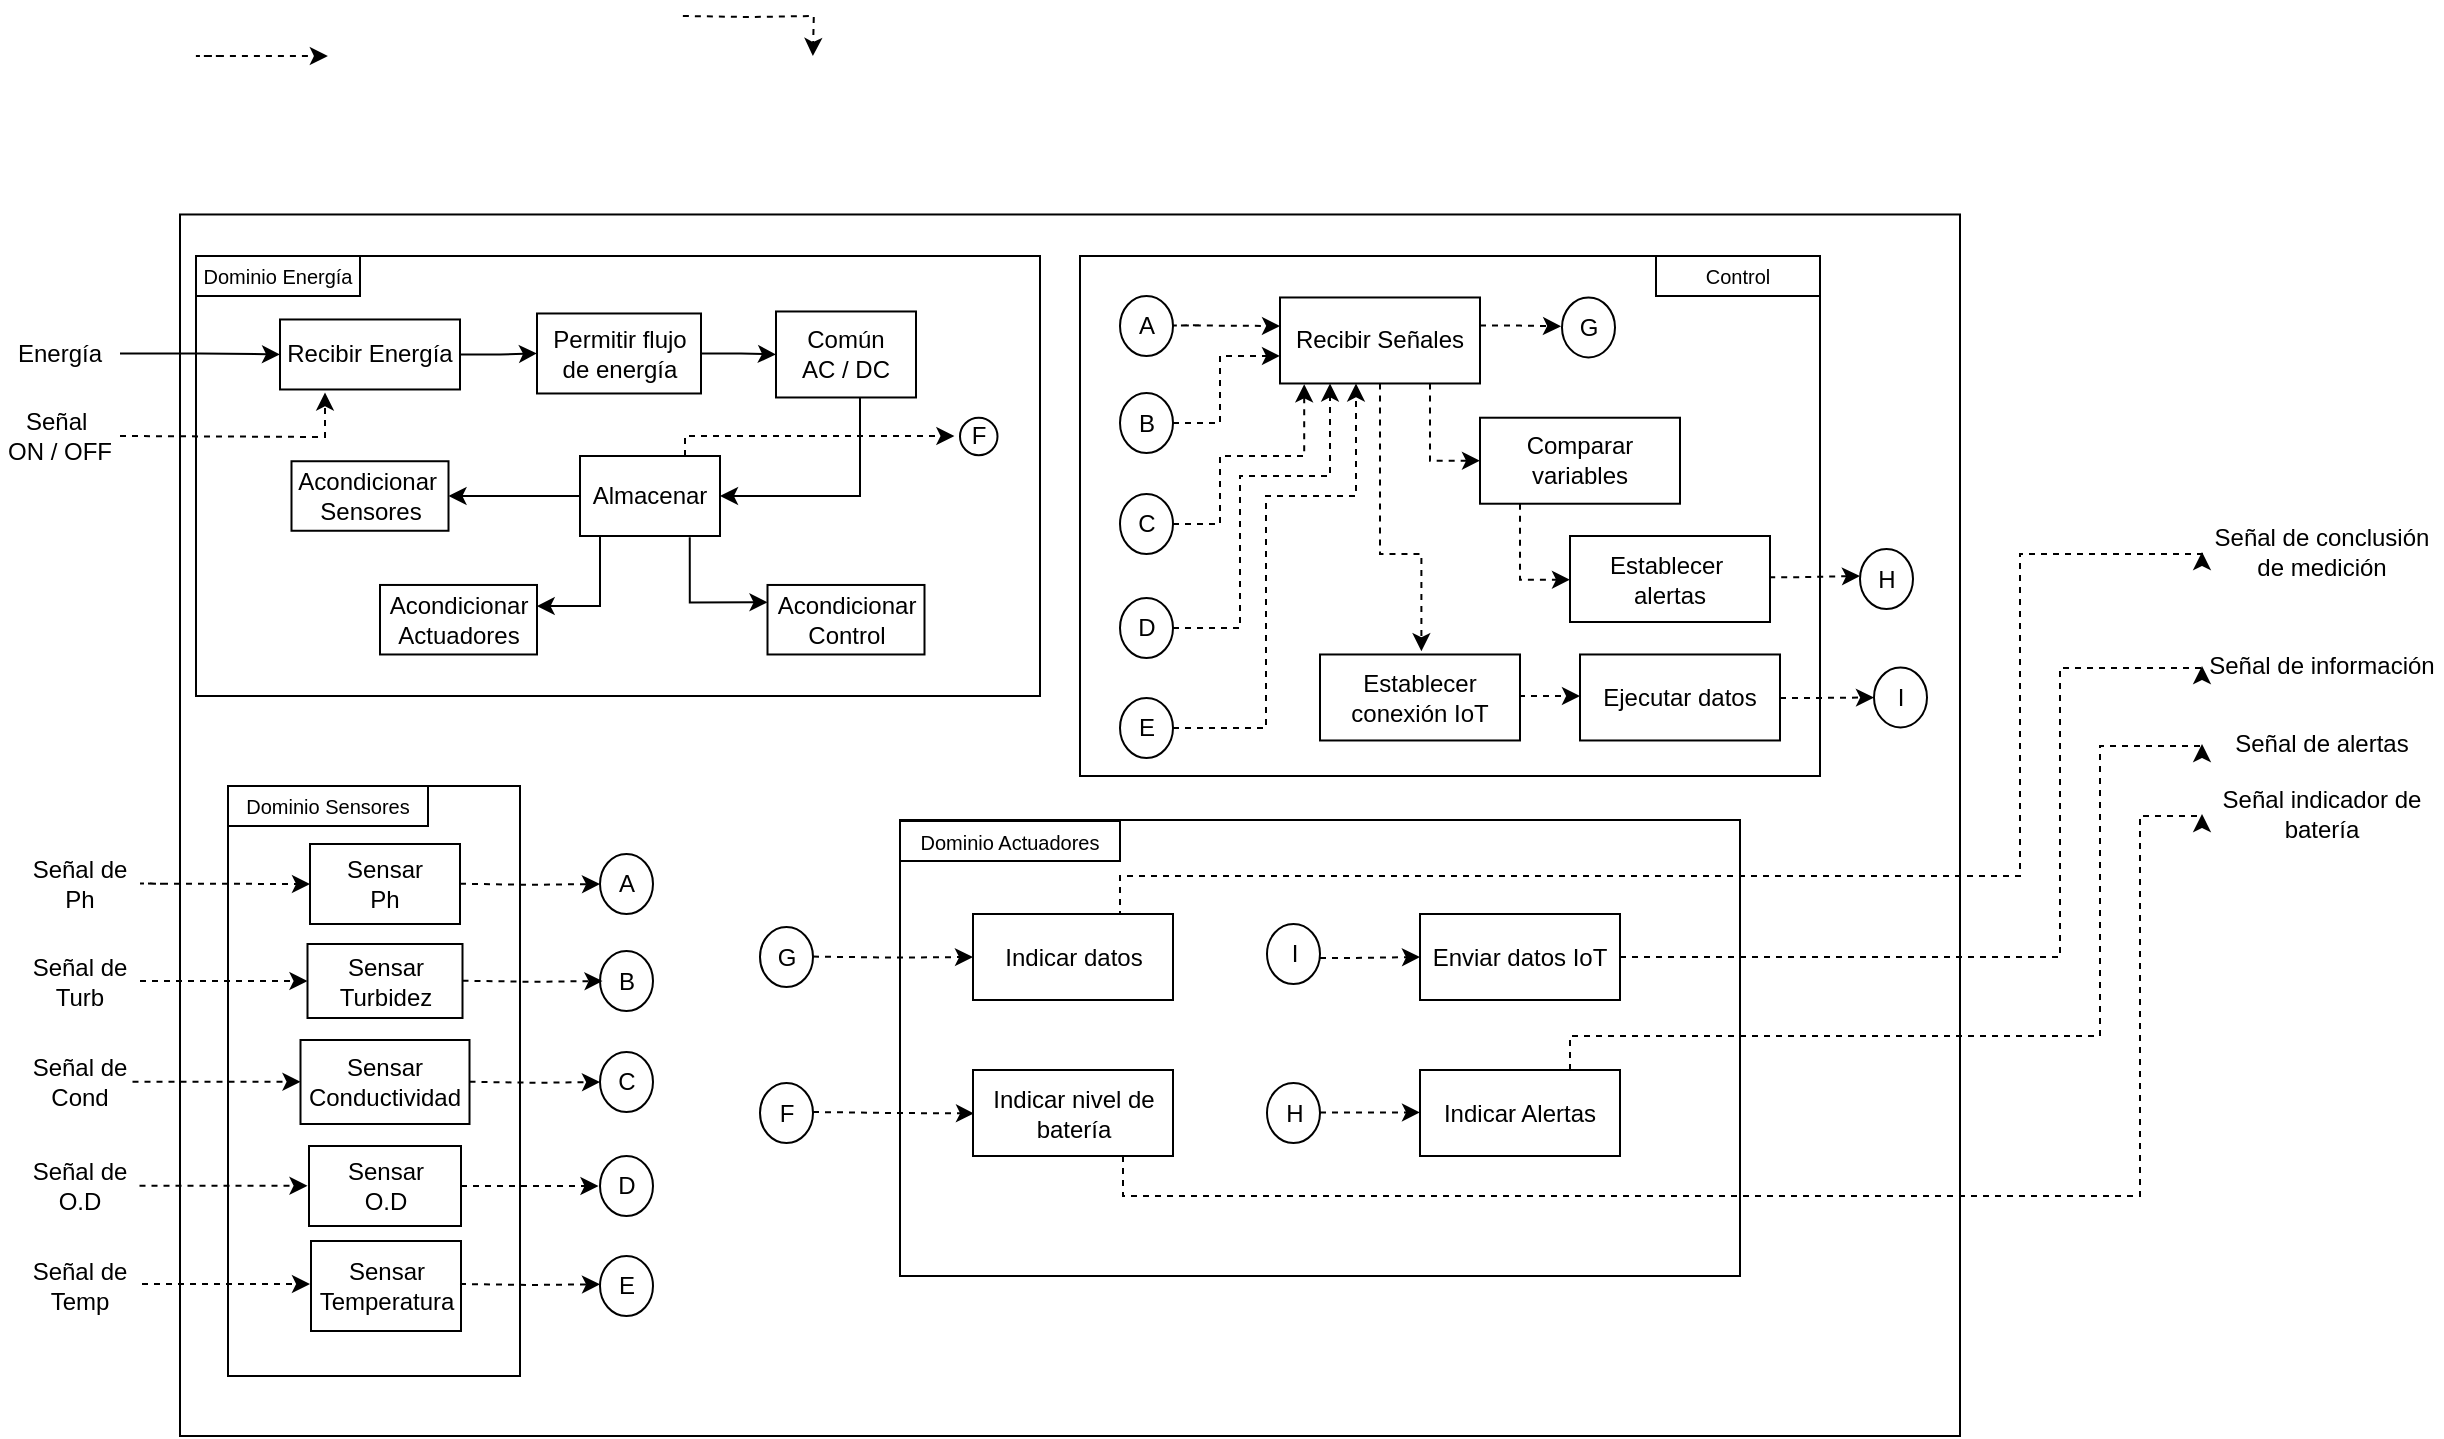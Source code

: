 <mxfile version="28.2.7">
  <diagram name="Página-1" id="RQt8iuJqbT9cStQgdcwt">
    <mxGraphModel grid="1" page="1" gridSize="10" guides="1" tooltips="1" connect="1" arrows="1" fold="1" pageScale="1" pageWidth="827" pageHeight="1169" math="0" shadow="0">
      <root>
        <mxCell id="0" />
        <mxCell id="1" parent="0" />
        <mxCell id="kG0N8SlaPU2TVyJFACg0-3" value="" style="rounded=0;whiteSpace=wrap;html=1;fillColor=none;" vertex="1" parent="1">
          <mxGeometry x="118" y="70" width="422" height="220" as="geometry" />
        </mxCell>
        <mxCell id="kG0N8SlaPU2TVyJFACg0-4" value="" style="edgeStyle=orthogonalEdgeStyle;rounded=0;orthogonalLoop=1;jettySize=auto;html=1;dashed=1;" edge="1" parent="1">
          <mxGeometry relative="1" as="geometry">
            <mxPoint x="361.44" y="-50" as="sourcePoint" />
            <mxPoint x="426.44" y="-30" as="targetPoint" />
          </mxGeometry>
        </mxCell>
        <mxCell id="kG0N8SlaPU2TVyJFACg0-5" value="" style="edgeStyle=orthogonalEdgeStyle;rounded=0;orthogonalLoop=1;jettySize=auto;html=1;" edge="1" parent="1" source="kG0N8SlaPU2TVyJFACg0-6" target="kG0N8SlaPU2TVyJFACg0-10">
          <mxGeometry relative="1" as="geometry" />
        </mxCell>
        <mxCell id="kG0N8SlaPU2TVyJFACg0-6" value="Energía" style="text;html=1;whiteSpace=wrap;strokeColor=none;fillColor=none;align=center;verticalAlign=middle;rounded=0;" vertex="1" parent="1">
          <mxGeometry x="20" y="103.74" width="60" height="30" as="geometry" />
        </mxCell>
        <mxCell id="kG0N8SlaPU2TVyJFACg0-7" value="&lt;span style=&quot;&quot;&gt;Acondicionar&amp;nbsp;&lt;/span&gt;&lt;div style=&quot;&quot;&gt;Sensores&lt;/div&gt;" style="whiteSpace=wrap;html=1;align=center;" vertex="1" parent="1">
          <mxGeometry x="165.75" y="172.62" width="78.5" height="34.76" as="geometry" />
        </mxCell>
        <mxCell id="kG0N8SlaPU2TVyJFACg0-8" value="Señal&amp;nbsp;&lt;div&gt;ON / OFF&lt;/div&gt;" style="text;html=1;whiteSpace=wrap;strokeColor=none;fillColor=none;align=center;verticalAlign=middle;rounded=0;" vertex="1" parent="1">
          <mxGeometry x="20" y="145.24" width="60" height="30" as="geometry" />
        </mxCell>
        <mxCell id="kG0N8SlaPU2TVyJFACg0-9" value="" style="edgeStyle=orthogonalEdgeStyle;rounded=0;orthogonalLoop=1;jettySize=auto;html=1;" edge="1" parent="1" source="kG0N8SlaPU2TVyJFACg0-10" target="kG0N8SlaPU2TVyJFACg0-15">
          <mxGeometry relative="1" as="geometry" />
        </mxCell>
        <mxCell id="kG0N8SlaPU2TVyJFACg0-10" value="Recibir Energía" style="whiteSpace=wrap;html=1;" vertex="1" parent="1">
          <mxGeometry x="160" y="101.74" width="90" height="35" as="geometry" />
        </mxCell>
        <mxCell id="kG0N8SlaPU2TVyJFACg0-14" value="" style="edgeStyle=orthogonalEdgeStyle;rounded=0;orthogonalLoop=1;jettySize=auto;html=1;" edge="1" parent="1" source="kG0N8SlaPU2TVyJFACg0-15" target="kG0N8SlaPU2TVyJFACg0-17">
          <mxGeometry relative="1" as="geometry" />
        </mxCell>
        <mxCell id="kG0N8SlaPU2TVyJFACg0-15" value="&lt;span style=&quot;text-align: left;&quot;&gt;Permitir flujo de energía&lt;/span&gt;" style="whiteSpace=wrap;html=1;" vertex="1" parent="1">
          <mxGeometry x="288.5" y="98.74" width="82" height="40" as="geometry" />
        </mxCell>
        <mxCell id="kG0N8SlaPU2TVyJFACg0-43" style="edgeStyle=orthogonalEdgeStyle;rounded=0;orthogonalLoop=1;jettySize=auto;html=1;entryX=1;entryY=0.5;entryDx=0;entryDy=0;" edge="1" parent="1" source="kG0N8SlaPU2TVyJFACg0-17" target="kG0N8SlaPU2TVyJFACg0-23">
          <mxGeometry relative="1" as="geometry">
            <Array as="points">
              <mxPoint x="450" y="190" />
            </Array>
          </mxGeometry>
        </mxCell>
        <mxCell id="kG0N8SlaPU2TVyJFACg0-17" value="Común&lt;div&gt;AC / DC&lt;/div&gt;" style="whiteSpace=wrap;html=1;" vertex="1" parent="1">
          <mxGeometry x="408" y="97.74" width="70" height="43" as="geometry" />
        </mxCell>
        <mxCell id="kG0N8SlaPU2TVyJFACg0-44" style="edgeStyle=orthogonalEdgeStyle;rounded=0;orthogonalLoop=1;jettySize=auto;html=1;entryX=0;entryY=0.25;entryDx=0;entryDy=0;exitX=0.784;exitY=1.016;exitDx=0;exitDy=0;exitPerimeter=0;" edge="1" parent="1" source="kG0N8SlaPU2TVyJFACg0-23" target="kG0N8SlaPU2TVyJFACg0-40">
          <mxGeometry relative="1" as="geometry" />
        </mxCell>
        <mxCell id="kG0N8SlaPU2TVyJFACg0-46" value="" style="edgeStyle=orthogonalEdgeStyle;rounded=0;orthogonalLoop=1;jettySize=auto;html=1;" edge="1" parent="1" source="kG0N8SlaPU2TVyJFACg0-23" target="kG0N8SlaPU2TVyJFACg0-7">
          <mxGeometry relative="1" as="geometry" />
        </mxCell>
        <mxCell id="kG0N8SlaPU2TVyJFACg0-23" value="Almacenar" style="whiteSpace=wrap;html=1;" vertex="1" parent="1">
          <mxGeometry x="310" y="170" width="70" height="40" as="geometry" />
        </mxCell>
        <mxCell id="kG0N8SlaPU2TVyJFACg0-29" value="F" style="ellipse;whiteSpace=wrap;html=1;aspect=fixed;" vertex="1" parent="1">
          <mxGeometry x="500" y="150.86" width="18.75" height="18.75" as="geometry" />
        </mxCell>
        <mxCell id="kG0N8SlaPU2TVyJFACg0-34" value="&lt;font style=&quot;font-size: 10px;&quot;&gt;Dominio Energía&lt;/font&gt;" style="rounded=0;whiteSpace=wrap;html=1;" vertex="1" parent="1">
          <mxGeometry x="118" y="70" width="82" height="20" as="geometry" />
        </mxCell>
        <mxCell id="kG0N8SlaPU2TVyJFACg0-40" value="Acondicionar Control" style="whiteSpace=wrap;html=1;align=center;" vertex="1" parent="1">
          <mxGeometry x="403.75" y="234.48" width="78.5" height="34.76" as="geometry" />
        </mxCell>
        <mxCell id="kG0N8SlaPU2TVyJFACg0-45" value="Acondicionar Actuadores" style="whiteSpace=wrap;html=1;align=center;" vertex="1" parent="1">
          <mxGeometry x="210" y="234.48" width="78.5" height="34.76" as="geometry" />
        </mxCell>
        <mxCell id="kG0N8SlaPU2TVyJFACg0-47" style="edgeStyle=orthogonalEdgeStyle;rounded=0;orthogonalLoop=1;jettySize=auto;html=1;entryX=0.998;entryY=0.304;entryDx=0;entryDy=0;entryPerimeter=0;" edge="1" parent="1" source="kG0N8SlaPU2TVyJFACg0-23" target="kG0N8SlaPU2TVyJFACg0-45">
          <mxGeometry relative="1" as="geometry">
            <Array as="points">
              <mxPoint x="320" y="245" />
            </Array>
          </mxGeometry>
        </mxCell>
        <mxCell id="kG0N8SlaPU2TVyJFACg0-48" value="" style="edgeStyle=orthogonalEdgeStyle;rounded=0;orthogonalLoop=1;jettySize=auto;html=1;dashed=1;entryX=-0.149;entryY=0.497;entryDx=0;entryDy=0;entryPerimeter=0;exitX=0.75;exitY=0;exitDx=0;exitDy=0;" edge="1" parent="1" source="kG0N8SlaPU2TVyJFACg0-23" target="kG0N8SlaPU2TVyJFACg0-29">
          <mxGeometry relative="1" as="geometry">
            <mxPoint x="370.5" y="155.86" as="sourcePoint" />
            <mxPoint x="435.5" y="175.86" as="targetPoint" />
            <Array as="points">
              <mxPoint x="363" y="160" />
              <mxPoint x="497" y="160" />
            </Array>
          </mxGeometry>
        </mxCell>
        <mxCell id="kG0N8SlaPU2TVyJFACg0-50" value="" style="edgeStyle=orthogonalEdgeStyle;rounded=0;orthogonalLoop=1;jettySize=auto;html=1;dashed=1;entryX=0.25;entryY=1.043;entryDx=0;entryDy=0;entryPerimeter=0;" edge="1" parent="1" target="kG0N8SlaPU2TVyJFACg0-10">
          <mxGeometry relative="1" as="geometry">
            <mxPoint x="80" y="160" as="sourcePoint" />
            <mxPoint x="145" y="180" as="targetPoint" />
          </mxGeometry>
        </mxCell>
        <mxCell id="kG0N8SlaPU2TVyJFACg0-51" value="" style="rounded=0;whiteSpace=wrap;html=1;fillColor=none;" vertex="1" parent="1">
          <mxGeometry x="134" y="335" width="146" height="295" as="geometry" />
        </mxCell>
        <mxCell id="kG0N8SlaPU2TVyJFACg0-52" value="&lt;font style=&quot;font-size: 10px;&quot;&gt;Dominio Sensores&lt;/font&gt;" style="rounded=0;whiteSpace=wrap;html=1;" vertex="1" parent="1">
          <mxGeometry x="134" y="335" width="100" height="20" as="geometry" />
        </mxCell>
        <mxCell id="kG0N8SlaPU2TVyJFACg0-56" value="Señal de Ph" style="text;html=1;whiteSpace=wrap;strokeColor=none;fillColor=none;align=center;verticalAlign=middle;rounded=0;" vertex="1" parent="1">
          <mxGeometry x="30" y="369" width="60" height="30" as="geometry" />
        </mxCell>
        <mxCell id="kG0N8SlaPU2TVyJFACg0-58" value="Señal de Cond" style="text;html=1;whiteSpace=wrap;strokeColor=none;fillColor=none;align=center;verticalAlign=middle;rounded=0;" vertex="1" parent="1">
          <mxGeometry x="30" y="468" width="60" height="30" as="geometry" />
        </mxCell>
        <mxCell id="kG0N8SlaPU2TVyJFACg0-60" value="Señal de Turb" style="text;html=1;whiteSpace=wrap;strokeColor=none;fillColor=none;align=center;verticalAlign=middle;rounded=0;" vertex="1" parent="1">
          <mxGeometry x="30" y="417.5" width="60" height="30" as="geometry" />
        </mxCell>
        <mxCell id="kG0N8SlaPU2TVyJFACg0-62" value="Señal de O.D" style="text;html=1;whiteSpace=wrap;strokeColor=none;fillColor=none;align=center;verticalAlign=middle;rounded=0;" vertex="1" parent="1">
          <mxGeometry x="30" y="520" width="60" height="30" as="geometry" />
        </mxCell>
        <mxCell id="kG0N8SlaPU2TVyJFACg0-64" value="Señal de Temp" style="text;html=1;whiteSpace=wrap;strokeColor=none;fillColor=none;align=center;verticalAlign=middle;rounded=0;" vertex="1" parent="1">
          <mxGeometry x="30" y="570" width="60" height="30" as="geometry" />
        </mxCell>
        <mxCell id="kG0N8SlaPU2TVyJFACg0-65" value="Sensar&lt;div&gt;Ph&lt;/div&gt;" style="whiteSpace=wrap;html=1;" vertex="1" parent="1">
          <mxGeometry x="175" y="364" width="75" height="40" as="geometry" />
        </mxCell>
        <mxCell id="kG0N8SlaPU2TVyJFACg0-66" value="Sensar&lt;div&gt;Turbidez&lt;/div&gt;" style="whiteSpace=wrap;html=1;" vertex="1" parent="1">
          <mxGeometry x="173.75" y="414" width="77.5" height="37" as="geometry" />
        </mxCell>
        <mxCell id="kG0N8SlaPU2TVyJFACg0-67" value="Sensar&lt;div&gt;Conductividad&lt;/div&gt;" style="whiteSpace=wrap;html=1;" vertex="1" parent="1">
          <mxGeometry x="170.25" y="462" width="84.5" height="42" as="geometry" />
        </mxCell>
        <mxCell id="kG0N8SlaPU2TVyJFACg0-68" value="Sensar&lt;div&gt;O.D&lt;/div&gt;" style="whiteSpace=wrap;html=1;" vertex="1" parent="1">
          <mxGeometry x="174.5" y="515" width="76" height="40" as="geometry" />
        </mxCell>
        <mxCell id="kG0N8SlaPU2TVyJFACg0-69" value="Sensar&lt;div&gt;Temperatura&lt;/div&gt;" style="whiteSpace=wrap;html=1;" vertex="1" parent="1">
          <mxGeometry x="175.5" y="562.5" width="75" height="45" as="geometry" />
        </mxCell>
        <mxCell id="kG0N8SlaPU2TVyJFACg0-81" value="A" style="ellipse;whiteSpace=wrap;html=1;" vertex="1" parent="1">
          <mxGeometry x="320" y="369" width="26.5" height="30" as="geometry" />
        </mxCell>
        <mxCell id="kG0N8SlaPU2TVyJFACg0-93" value="" style="edgeStyle=orthogonalEdgeStyle;rounded=0;orthogonalLoop=1;jettySize=auto;html=1;dashed=1;" edge="1" parent="1">
          <mxGeometry relative="1" as="geometry">
            <mxPoint x="130.94" y="-30" as="sourcePoint" />
            <mxPoint x="183.94" y="-30" as="targetPoint" />
            <Array as="points">
              <mxPoint x="117.94" y="-30" />
            </Array>
          </mxGeometry>
        </mxCell>
        <mxCell id="kG0N8SlaPU2TVyJFACg0-94" value="B" style="ellipse;whiteSpace=wrap;html=1;" vertex="1" parent="1">
          <mxGeometry x="320" y="417.5" width="26.5" height="30" as="geometry" />
        </mxCell>
        <mxCell id="kG0N8SlaPU2TVyJFACg0-95" value="C" style="ellipse;whiteSpace=wrap;html=1;" vertex="1" parent="1">
          <mxGeometry x="320" y="468" width="26.5" height="30" as="geometry" />
        </mxCell>
        <mxCell id="kG0N8SlaPU2TVyJFACg0-96" value="D" style="ellipse;whiteSpace=wrap;html=1;" vertex="1" parent="1">
          <mxGeometry x="320" y="520" width="26.5" height="30" as="geometry" />
        </mxCell>
        <mxCell id="kG0N8SlaPU2TVyJFACg0-97" value="E" style="ellipse;whiteSpace=wrap;html=1;" vertex="1" parent="1">
          <mxGeometry x="320" y="570" width="26.5" height="30" as="geometry" />
        </mxCell>
        <mxCell id="kG0N8SlaPU2TVyJFACg0-99" value="" style="edgeStyle=orthogonalEdgeStyle;rounded=0;orthogonalLoop=1;jettySize=auto;html=1;dashed=1;entryX=0;entryY=0.5;entryDx=0;entryDy=0;" edge="1" parent="1" target="kG0N8SlaPU2TVyJFACg0-65">
          <mxGeometry relative="1" as="geometry">
            <mxPoint x="103" y="383.83" as="sourcePoint" />
            <mxPoint x="156" y="383.83" as="targetPoint" />
            <Array as="points">
              <mxPoint x="90" y="384" />
            </Array>
          </mxGeometry>
        </mxCell>
        <mxCell id="kG0N8SlaPU2TVyJFACg0-100" value="" style="edgeStyle=orthogonalEdgeStyle;rounded=0;orthogonalLoop=1;jettySize=auto;html=1;dashed=1;entryX=0;entryY=0.5;entryDx=0;entryDy=0;exitX=1;exitY=0.5;exitDx=0;exitDy=0;" edge="1" parent="1" source="kG0N8SlaPU2TVyJFACg0-60" target="kG0N8SlaPU2TVyJFACg0-66">
          <mxGeometry relative="1" as="geometry">
            <mxPoint x="103" y="432.38" as="sourcePoint" />
            <mxPoint x="156" y="432.38" as="targetPoint" />
            <Array as="points" />
          </mxGeometry>
        </mxCell>
        <mxCell id="kG0N8SlaPU2TVyJFACg0-101" value="" style="edgeStyle=orthogonalEdgeStyle;rounded=0;orthogonalLoop=1;jettySize=auto;html=1;dashed=1;entryX=0;entryY=0.5;entryDx=0;entryDy=0;exitX=1;exitY=0.5;exitDx=0;exitDy=0;" edge="1" parent="1">
          <mxGeometry relative="1" as="geometry">
            <mxPoint x="86.25" y="482.88" as="sourcePoint" />
            <mxPoint x="170.25" y="482.88" as="targetPoint" />
            <Array as="points" />
          </mxGeometry>
        </mxCell>
        <mxCell id="kG0N8SlaPU2TVyJFACg0-102" value="" style="edgeStyle=orthogonalEdgeStyle;rounded=0;orthogonalLoop=1;jettySize=auto;html=1;dashed=1;entryX=0;entryY=0.5;entryDx=0;entryDy=0;exitX=1;exitY=0.5;exitDx=0;exitDy=0;" edge="1" parent="1">
          <mxGeometry relative="1" as="geometry">
            <mxPoint x="89.75" y="534.88" as="sourcePoint" />
            <mxPoint x="173.75" y="534.88" as="targetPoint" />
            <Array as="points" />
          </mxGeometry>
        </mxCell>
        <mxCell id="kG0N8SlaPU2TVyJFACg0-103" value="" style="edgeStyle=orthogonalEdgeStyle;rounded=0;orthogonalLoop=1;jettySize=auto;html=1;dashed=1;entryX=0;entryY=0.5;entryDx=0;entryDy=0;exitX=1;exitY=0.5;exitDx=0;exitDy=0;" edge="1" parent="1">
          <mxGeometry relative="1" as="geometry">
            <mxPoint x="91" y="584" as="sourcePoint" />
            <mxPoint x="175" y="584" as="targetPoint" />
            <Array as="points" />
          </mxGeometry>
        </mxCell>
        <mxCell id="kG0N8SlaPU2TVyJFACg0-104" value="" style="edgeStyle=orthogonalEdgeStyle;rounded=0;orthogonalLoop=1;jettySize=auto;html=1;dashed=1;exitX=1;exitY=0.5;exitDx=0;exitDy=0;" edge="1" parent="1">
          <mxGeometry relative="1" as="geometry">
            <mxPoint x="250" y="383.88" as="sourcePoint" />
            <mxPoint x="320" y="384" as="targetPoint" />
            <Array as="points" />
          </mxGeometry>
        </mxCell>
        <mxCell id="kG0N8SlaPU2TVyJFACg0-105" value="" style="edgeStyle=orthogonalEdgeStyle;rounded=0;orthogonalLoop=1;jettySize=auto;html=1;dashed=1;exitX=1;exitY=0.5;exitDx=0;exitDy=0;" edge="1" parent="1">
          <mxGeometry relative="1" as="geometry">
            <mxPoint x="251.25" y="432.38" as="sourcePoint" />
            <mxPoint x="321.25" y="432.5" as="targetPoint" />
            <Array as="points" />
          </mxGeometry>
        </mxCell>
        <mxCell id="kG0N8SlaPU2TVyJFACg0-106" value="" style="edgeStyle=orthogonalEdgeStyle;rounded=0;orthogonalLoop=1;jettySize=auto;html=1;dashed=1;exitX=1;exitY=0.5;exitDx=0;exitDy=0;" edge="1" parent="1">
          <mxGeometry relative="1" as="geometry">
            <mxPoint x="254.75" y="482.88" as="sourcePoint" />
            <mxPoint x="320" y="483" as="targetPoint" />
            <Array as="points" />
          </mxGeometry>
        </mxCell>
        <mxCell id="kG0N8SlaPU2TVyJFACg0-107" value="" style="edgeStyle=orthogonalEdgeStyle;rounded=0;orthogonalLoop=1;jettySize=auto;html=1;dashed=1;exitX=1;exitY=0.5;exitDx=0;exitDy=0;" edge="1" parent="1" source="kG0N8SlaPU2TVyJFACg0-68">
          <mxGeometry relative="1" as="geometry">
            <mxPoint x="249.25" y="534.88" as="sourcePoint" />
            <mxPoint x="319.25" y="535" as="targetPoint" />
            <Array as="points" />
          </mxGeometry>
        </mxCell>
        <mxCell id="kG0N8SlaPU2TVyJFACg0-108" value="" style="edgeStyle=orthogonalEdgeStyle;rounded=0;orthogonalLoop=1;jettySize=auto;html=1;dashed=1;exitX=1;exitY=0.5;exitDx=0;exitDy=0;" edge="1" parent="1">
          <mxGeometry relative="1" as="geometry">
            <mxPoint x="250" y="584" as="sourcePoint" />
            <mxPoint x="320" y="584.12" as="targetPoint" />
            <Array as="points" />
          </mxGeometry>
        </mxCell>
        <mxCell id="kG0N8SlaPU2TVyJFACg0-109" value="A" style="ellipse;whiteSpace=wrap;html=1;" vertex="1" parent="1">
          <mxGeometry x="580" y="90" width="26.5" height="30" as="geometry" />
        </mxCell>
        <mxCell id="kG0N8SlaPU2TVyJFACg0-110" value="B" style="ellipse;whiteSpace=wrap;html=1;" vertex="1" parent="1">
          <mxGeometry x="580" y="138.5" width="26.5" height="30" as="geometry" />
        </mxCell>
        <mxCell id="kG0N8SlaPU2TVyJFACg0-111" value="C" style="ellipse;whiteSpace=wrap;html=1;" vertex="1" parent="1">
          <mxGeometry x="580" y="189" width="26.5" height="30" as="geometry" />
        </mxCell>
        <mxCell id="kG0N8SlaPU2TVyJFACg0-112" value="D" style="ellipse;whiteSpace=wrap;html=1;" vertex="1" parent="1">
          <mxGeometry x="580" y="241" width="26.5" height="30" as="geometry" />
        </mxCell>
        <mxCell id="kG0N8SlaPU2TVyJFACg0-113" value="E" style="ellipse;whiteSpace=wrap;html=1;" vertex="1" parent="1">
          <mxGeometry x="580" y="291" width="26.5" height="30" as="geometry" />
        </mxCell>
        <mxCell id="kG0N8SlaPU2TVyJFACg0-114" value="Recibir Señales" style="whiteSpace=wrap;html=1;" vertex="1" parent="1">
          <mxGeometry x="660" y="90.74" width="100" height="43" as="geometry" />
        </mxCell>
        <mxCell id="kG0N8SlaPU2TVyJFACg0-115" value="" style="edgeStyle=orthogonalEdgeStyle;rounded=0;orthogonalLoop=1;jettySize=auto;html=1;dashed=1;" edge="1" parent="1">
          <mxGeometry relative="1" as="geometry">
            <mxPoint x="619.47" y="104.66" as="sourcePoint" />
            <mxPoint x="660" y="105" as="targetPoint" />
            <Array as="points">
              <mxPoint x="606.47" y="104.66" />
            </Array>
          </mxGeometry>
        </mxCell>
        <mxCell id="kG0N8SlaPU2TVyJFACg0-116" value="" style="edgeStyle=orthogonalEdgeStyle;rounded=0;orthogonalLoop=1;jettySize=auto;html=1;dashed=1;exitX=1;exitY=0.5;exitDx=0;exitDy=0;entryX=0;entryY=0.68;entryDx=0;entryDy=0;entryPerimeter=0;" edge="1" parent="1" source="kG0N8SlaPU2TVyJFACg0-110" target="kG0N8SlaPU2TVyJFACg0-114">
          <mxGeometry relative="1" as="geometry">
            <mxPoint x="619.5" y="153.33" as="sourcePoint" />
            <mxPoint x="650" y="120" as="targetPoint" />
            <Array as="points">
              <mxPoint x="630" y="154" />
              <mxPoint x="630" y="120" />
            </Array>
          </mxGeometry>
        </mxCell>
        <mxCell id="kG0N8SlaPU2TVyJFACg0-117" value="" style="edgeStyle=orthogonalEdgeStyle;rounded=0;orthogonalLoop=1;jettySize=auto;html=1;dashed=1;entryX=0.121;entryY=1.009;entryDx=0;entryDy=0;entryPerimeter=0;exitX=1;exitY=0.5;exitDx=0;exitDy=0;" edge="1" parent="1" source="kG0N8SlaPU2TVyJFACg0-111" target="kG0N8SlaPU2TVyJFACg0-114">
          <mxGeometry relative="1" as="geometry">
            <mxPoint x="619.5" y="203.83" as="sourcePoint" />
            <mxPoint x="690" y="160" as="targetPoint" />
            <Array as="points">
              <mxPoint x="630" y="204" />
              <mxPoint x="630" y="170" />
              <mxPoint x="672" y="170" />
            </Array>
          </mxGeometry>
        </mxCell>
        <mxCell id="kG0N8SlaPU2TVyJFACg0-119" value="" style="edgeStyle=orthogonalEdgeStyle;rounded=0;orthogonalLoop=1;jettySize=auto;html=1;dashed=1;entryX=0.25;entryY=1;entryDx=0;entryDy=0;exitX=1;exitY=0.5;exitDx=0;exitDy=0;" edge="1" parent="1" source="kG0N8SlaPU2TVyJFACg0-112" target="kG0N8SlaPU2TVyJFACg0-114">
          <mxGeometry relative="1" as="geometry">
            <mxPoint x="610" y="259" as="sourcePoint" />
            <mxPoint x="675" y="189" as="targetPoint" />
            <Array as="points">
              <mxPoint x="640" y="256" />
              <mxPoint x="640" y="180" />
              <mxPoint x="685" y="180" />
            </Array>
          </mxGeometry>
        </mxCell>
        <mxCell id="kG0N8SlaPU2TVyJFACg0-120" value="" style="edgeStyle=orthogonalEdgeStyle;rounded=0;orthogonalLoop=1;jettySize=auto;html=1;dashed=1;entryX=0.25;entryY=1;entryDx=0;entryDy=0;exitX=1;exitY=0.5;exitDx=0;exitDy=0;" edge="1" parent="1" source="kG0N8SlaPU2TVyJFACg0-113">
          <mxGeometry relative="1" as="geometry">
            <mxPoint x="620" y="255.74" as="sourcePoint" />
            <mxPoint x="698" y="133.74" as="targetPoint" />
            <Array as="points">
              <mxPoint x="653" y="306" />
              <mxPoint x="653" y="190" />
              <mxPoint x="698" y="190" />
            </Array>
          </mxGeometry>
        </mxCell>
        <mxCell id="kG0N8SlaPU2TVyJFACg0-121" value="Comparar variables" style="whiteSpace=wrap;html=1;" vertex="1" parent="1">
          <mxGeometry x="760" y="150.86" width="100" height="43" as="geometry" />
        </mxCell>
        <mxCell id="kG0N8SlaPU2TVyJFACg0-122" value="Establecer&amp;nbsp;&lt;div&gt;alertas&lt;/div&gt;" style="whiteSpace=wrap;html=1;" vertex="1" parent="1">
          <mxGeometry x="805" y="210" width="100" height="43" as="geometry" />
        </mxCell>
        <mxCell id="kG0N8SlaPU2TVyJFACg0-123" value="" style="edgeStyle=orthogonalEdgeStyle;rounded=0;orthogonalLoop=1;jettySize=auto;html=1;dashed=1;entryX=0;entryY=0.5;entryDx=0;entryDy=0;exitX=0.75;exitY=1;exitDx=0;exitDy=0;" edge="1" parent="1" source="kG0N8SlaPU2TVyJFACg0-114" target="kG0N8SlaPU2TVyJFACg0-121">
          <mxGeometry relative="1" as="geometry">
            <mxPoint x="730" y="60" as="sourcePoint" />
            <mxPoint x="785.97" y="40" as="targetPoint" />
            <Array as="points">
              <mxPoint x="735" y="172" />
            </Array>
          </mxGeometry>
        </mxCell>
        <mxCell id="kG0N8SlaPU2TVyJFACg0-124" value="" style="edgeStyle=orthogonalEdgeStyle;rounded=0;orthogonalLoop=1;jettySize=auto;html=1;dashed=1;entryX=0;entryY=0.5;entryDx=0;entryDy=0;exitX=0.75;exitY=1;exitDx=0;exitDy=0;" edge="1" parent="1">
          <mxGeometry relative="1" as="geometry">
            <mxPoint x="780" y="193.86" as="sourcePoint" />
            <mxPoint x="805" y="231.86" as="targetPoint" />
            <Array as="points">
              <mxPoint x="780" y="231.86" />
            </Array>
          </mxGeometry>
        </mxCell>
        <mxCell id="kG0N8SlaPU2TVyJFACg0-125" value="" style="edgeStyle=orthogonalEdgeStyle;rounded=0;orthogonalLoop=1;jettySize=auto;html=1;dashed=1;entryX=0.507;entryY=-0.038;entryDx=0;entryDy=0;entryPerimeter=0;exitX=0.5;exitY=1;exitDx=0;exitDy=0;" edge="1" parent="1" source="kG0N8SlaPU2TVyJFACg0-114" target="kG0N8SlaPU2TVyJFACg0-126">
          <mxGeometry relative="1" as="geometry">
            <mxPoint x="692.97" y="219" as="sourcePoint" />
            <mxPoint x="730" y="240" as="targetPoint" />
            <Array as="points">
              <mxPoint x="710" y="219" />
              <mxPoint x="731" y="219" />
            </Array>
          </mxGeometry>
        </mxCell>
        <mxCell id="kG0N8SlaPU2TVyJFACg0-126" value="Establecer conexión IoT" style="whiteSpace=wrap;html=1;" vertex="1" parent="1">
          <mxGeometry x="680" y="269.24" width="100" height="43" as="geometry" />
        </mxCell>
        <mxCell id="kG0N8SlaPU2TVyJFACg0-127" value="" style="rounded=0;whiteSpace=wrap;html=1;fillColor=none;" vertex="1" parent="1">
          <mxGeometry x="560" y="70" width="370" height="260" as="geometry" />
        </mxCell>
        <mxCell id="kG0N8SlaPU2TVyJFACg0-128" value="&lt;font style=&quot;font-size: 10px;&quot;&gt;Control&lt;/font&gt;" style="rounded=0;whiteSpace=wrap;html=1;" vertex="1" parent="1">
          <mxGeometry x="848" y="70" width="82" height="20" as="geometry" />
        </mxCell>
        <mxCell id="kG0N8SlaPU2TVyJFACg0-130" value="" style="edgeStyle=orthogonalEdgeStyle;rounded=0;orthogonalLoop=1;jettySize=auto;html=1;dashed=1;" edge="1" parent="1">
          <mxGeometry relative="1" as="geometry">
            <mxPoint x="760" y="104.8" as="sourcePoint" />
            <mxPoint x="800.53" y="105.14" as="targetPoint" />
            <Array as="points">
              <mxPoint x="780" y="104.8" />
            </Array>
          </mxGeometry>
        </mxCell>
        <mxCell id="kG0N8SlaPU2TVyJFACg0-131" value="G" style="ellipse;whiteSpace=wrap;html=1;" vertex="1" parent="1">
          <mxGeometry x="801" y="90.74" width="26.5" height="30" as="geometry" />
        </mxCell>
        <mxCell id="kG0N8SlaPU2TVyJFACg0-132" value="Indicar datos" style="whiteSpace=wrap;html=1;" vertex="1" parent="1">
          <mxGeometry x="506.5" y="399" width="100" height="43" as="geometry" />
        </mxCell>
        <mxCell id="kG0N8SlaPU2TVyJFACg0-133" value="Indicar nivel de batería" style="whiteSpace=wrap;html=1;" vertex="1" parent="1">
          <mxGeometry x="506.5" y="477" width="100" height="43" as="geometry" />
        </mxCell>
        <mxCell id="kG0N8SlaPU2TVyJFACg0-135" value="Indicar Alertas" style="whiteSpace=wrap;html=1;" vertex="1" parent="1">
          <mxGeometry x="730" y="477" width="100" height="43" as="geometry" />
        </mxCell>
        <mxCell id="kG0N8SlaPU2TVyJFACg0-136" value="" style="rounded=0;whiteSpace=wrap;html=1;fillColor=none;" vertex="1" parent="1">
          <mxGeometry x="470" y="352" width="420" height="228" as="geometry" />
        </mxCell>
        <mxCell id="kG0N8SlaPU2TVyJFACg0-137" value="&lt;font style=&quot;font-size: 10px;&quot;&gt;Dominio Actuadores&lt;/font&gt;" style="rounded=0;whiteSpace=wrap;html=1;" vertex="1" parent="1">
          <mxGeometry x="470" y="352.5" width="110" height="20" as="geometry" />
        </mxCell>
        <mxCell id="kG0N8SlaPU2TVyJFACg0-138" value="G" style="ellipse;whiteSpace=wrap;html=1;" vertex="1" parent="1">
          <mxGeometry x="400" y="405.5" width="26.5" height="30" as="geometry" />
        </mxCell>
        <mxCell id="kG0N8SlaPU2TVyJFACg0-139" value="F" style="ellipse;whiteSpace=wrap;html=1;" vertex="1" parent="1">
          <mxGeometry x="400" y="483.5" width="26.5" height="30" as="geometry" />
        </mxCell>
        <mxCell id="kG0N8SlaPU2TVyJFACg0-140" value="" style="edgeStyle=orthogonalEdgeStyle;rounded=0;orthogonalLoop=1;jettySize=auto;html=1;dashed=1;exitX=1;exitY=0.5;exitDx=0;exitDy=0;entryX=0;entryY=0.5;entryDx=0;entryDy=0;" edge="1" parent="1" target="kG0N8SlaPU2TVyJFACg0-132">
          <mxGeometry relative="1" as="geometry">
            <mxPoint x="426.5" y="420.3" as="sourcePoint" />
            <mxPoint x="496.5" y="420.42" as="targetPoint" />
            <Array as="points" />
          </mxGeometry>
        </mxCell>
        <mxCell id="kG0N8SlaPU2TVyJFACg0-142" value="" style="edgeStyle=orthogonalEdgeStyle;rounded=0;orthogonalLoop=1;jettySize=auto;html=1;dashed=1;exitX=1;exitY=0.5;exitDx=0;exitDy=0;entryX=0;entryY=0.5;entryDx=0;entryDy=0;" edge="1" parent="1">
          <mxGeometry relative="1" as="geometry">
            <mxPoint x="426.5" y="498" as="sourcePoint" />
            <mxPoint x="507" y="498.7" as="targetPoint" />
            <Array as="points" />
          </mxGeometry>
        </mxCell>
        <mxCell id="kG0N8SlaPU2TVyJFACg0-143" value="Ejecutar datos" style="whiteSpace=wrap;html=1;" vertex="1" parent="1">
          <mxGeometry x="810" y="269.24" width="100" height="43" as="geometry" />
        </mxCell>
        <mxCell id="kG0N8SlaPU2TVyJFACg0-144" value="" style="edgeStyle=orthogonalEdgeStyle;rounded=0;orthogonalLoop=1;jettySize=auto;html=1;dashed=1;exitX=1;exitY=0.5;exitDx=0;exitDy=0;" edge="1" parent="1">
          <mxGeometry relative="1" as="geometry">
            <mxPoint x="779.5" y="290" as="sourcePoint" />
            <mxPoint x="810" y="290" as="targetPoint" />
            <Array as="points" />
          </mxGeometry>
        </mxCell>
        <mxCell id="kG0N8SlaPU2TVyJFACg0-146" value="" style="edgeStyle=orthogonalEdgeStyle;rounded=0;orthogonalLoop=1;jettySize=auto;html=1;dashed=1;exitX=0.996;exitY=0.48;exitDx=0;exitDy=0;exitPerimeter=0;" edge="1" parent="1" source="kG0N8SlaPU2TVyJFACg0-122">
          <mxGeometry relative="1" as="geometry">
            <mxPoint x="930" y="220" as="sourcePoint" />
            <mxPoint x="950" y="230" as="targetPoint" />
            <Array as="points">
              <mxPoint x="920" y="231" />
            </Array>
          </mxGeometry>
        </mxCell>
        <mxCell id="kG0N8SlaPU2TVyJFACg0-149" value="" style="rounded=0;whiteSpace=wrap;html=1;fillColor=none;" vertex="1" parent="1">
          <mxGeometry x="110" y="49.24" width="890" height="610.76" as="geometry" />
        </mxCell>
        <mxCell id="kG0N8SlaPU2TVyJFACg0-150" value="" style="edgeStyle=orthogonalEdgeStyle;rounded=0;orthogonalLoop=1;jettySize=auto;html=1;dashed=1;exitX=0.75;exitY=0;exitDx=0;exitDy=0;entryX=0;entryY=0.5;entryDx=0;entryDy=0;" edge="1" parent="1" source="kG0N8SlaPU2TVyJFACg0-132" target="kG0N8SlaPU2TVyJFACg0-151">
          <mxGeometry relative="1" as="geometry">
            <mxPoint x="607" y="384" as="sourcePoint" />
            <mxPoint x="990" y="220" as="targetPoint" />
            <Array as="points">
              <mxPoint x="580" y="399" />
              <mxPoint x="580" y="380" />
              <mxPoint x="1030" y="380" />
              <mxPoint x="1030" y="219" />
              <mxPoint x="1121" y="219" />
            </Array>
          </mxGeometry>
        </mxCell>
        <mxCell id="kG0N8SlaPU2TVyJFACg0-151" value="Señal de conclusión de medición" style="text;html=1;whiteSpace=wrap;strokeColor=none;fillColor=none;align=center;verticalAlign=middle;rounded=0;" vertex="1" parent="1">
          <mxGeometry x="1121" y="203" width="120" height="30" as="geometry" />
        </mxCell>
        <mxCell id="kG0N8SlaPU2TVyJFACg0-154" value="" style="edgeStyle=orthogonalEdgeStyle;rounded=0;orthogonalLoop=1;jettySize=auto;html=1;dashed=1;entryX=0;entryY=0.5;entryDx=0;entryDy=0;exitX=1;exitY=0.5;exitDx=0;exitDy=0;" edge="1" parent="1" source="kG0N8SlaPU2TVyJFACg0-134" target="kG0N8SlaPU2TVyJFACg0-156">
          <mxGeometry relative="1" as="geometry">
            <mxPoint x="930" y="440" as="sourcePoint" />
            <mxPoint x="1070" y="280" as="targetPoint" />
            <Array as="points">
              <mxPoint x="1050" y="421" />
              <mxPoint x="1050" y="276" />
              <mxPoint x="1121" y="276" />
            </Array>
          </mxGeometry>
        </mxCell>
        <mxCell id="kG0N8SlaPU2TVyJFACg0-156" value="Señal de información" style="text;html=1;whiteSpace=wrap;strokeColor=none;fillColor=none;align=center;verticalAlign=middle;rounded=0;" vertex="1" parent="1">
          <mxGeometry x="1121" y="260" width="120" height="30" as="geometry" />
        </mxCell>
        <mxCell id="kG0N8SlaPU2TVyJFACg0-157" value="" style="edgeStyle=orthogonalEdgeStyle;rounded=0;orthogonalLoop=1;jettySize=auto;html=1;dashed=1;exitX=0.75;exitY=0;exitDx=0;exitDy=0;entryX=0;entryY=0.5;entryDx=0;entryDy=0;" edge="1" parent="1" source="kG0N8SlaPU2TVyJFACg0-135" target="kG0N8SlaPU2TVyJFACg0-158">
          <mxGeometry relative="1" as="geometry">
            <mxPoint x="774.5" y="504" as="sourcePoint" />
            <mxPoint x="1050" y="310" as="targetPoint" />
            <Array as="points">
              <mxPoint x="805" y="460" />
              <mxPoint x="1070" y="460" />
              <mxPoint x="1070" y="315" />
              <mxPoint x="1121" y="315" />
            </Array>
          </mxGeometry>
        </mxCell>
        <mxCell id="kG0N8SlaPU2TVyJFACg0-158" value="Señal de alertas" style="text;html=1;whiteSpace=wrap;strokeColor=none;fillColor=none;align=center;verticalAlign=middle;rounded=0;" vertex="1" parent="1">
          <mxGeometry x="1121" y="299" width="120" height="30" as="geometry" />
        </mxCell>
        <mxCell id="kG0N8SlaPU2TVyJFACg0-159" value="H" style="ellipse;whiteSpace=wrap;html=1;" vertex="1" parent="1">
          <mxGeometry x="950" y="216.5" width="26.5" height="30" as="geometry" />
        </mxCell>
        <mxCell id="kG0N8SlaPU2TVyJFACg0-160" value="" style="edgeStyle=orthogonalEdgeStyle;rounded=0;orthogonalLoop=1;jettySize=auto;html=1;dashed=1;exitX=0.996;exitY=0.48;exitDx=0;exitDy=0;exitPerimeter=0;entryX=0;entryY=0.5;entryDx=0;entryDy=0;" edge="1" parent="1" target="kG0N8SlaPU2TVyJFACg0-161">
          <mxGeometry relative="1" as="geometry">
            <mxPoint x="910" y="291" as="sourcePoint" />
            <mxPoint x="955" y="290" as="targetPoint" />
            <Array as="points">
              <mxPoint x="925" y="291" />
            </Array>
          </mxGeometry>
        </mxCell>
        <mxCell id="kG0N8SlaPU2TVyJFACg0-161" value="I" style="ellipse;whiteSpace=wrap;html=1;" vertex="1" parent="1">
          <mxGeometry x="957" y="275.74" width="26.5" height="30" as="geometry" />
        </mxCell>
        <mxCell id="kG0N8SlaPU2TVyJFACg0-162" value="" style="edgeStyle=orthogonalEdgeStyle;rounded=0;orthogonalLoop=1;jettySize=auto;html=1;dashed=1;exitX=1;exitY=0.5;exitDx=0;exitDy=0;entryX=0;entryY=0.5;entryDx=0;entryDy=0;" edge="1" parent="1" target="kG0N8SlaPU2TVyJFACg0-134">
          <mxGeometry relative="1" as="geometry">
            <mxPoint x="770" y="419.5" as="sourcePoint" />
            <mxPoint x="1080" y="276" as="targetPoint" />
            <Array as="points" />
          </mxGeometry>
        </mxCell>
        <mxCell id="kG0N8SlaPU2TVyJFACg0-134" value="Enviar datos IoT" style="whiteSpace=wrap;html=1;" vertex="1" parent="1">
          <mxGeometry x="730" y="399" width="100" height="43" as="geometry" />
        </mxCell>
        <mxCell id="kG0N8SlaPU2TVyJFACg0-164" value="I" style="ellipse;whiteSpace=wrap;html=1;" vertex="1" parent="1">
          <mxGeometry x="653.5" y="404" width="26.5" height="30" as="geometry" />
        </mxCell>
        <mxCell id="kG0N8SlaPU2TVyJFACg0-165" value="H" style="ellipse;whiteSpace=wrap;html=1;" vertex="1" parent="1">
          <mxGeometry x="653.5" y="483.5" width="26.5" height="30" as="geometry" />
        </mxCell>
        <mxCell id="kG0N8SlaPU2TVyJFACg0-166" value="" style="edgeStyle=orthogonalEdgeStyle;rounded=0;orthogonalLoop=1;jettySize=auto;html=1;dashed=1;exitX=0.996;exitY=0.48;exitDx=0;exitDy=0;exitPerimeter=0;entryX=0;entryY=0.5;entryDx=0;entryDy=0;" edge="1" parent="1" target="kG0N8SlaPU2TVyJFACg0-134">
          <mxGeometry relative="1" as="geometry">
            <mxPoint x="680" y="421" as="sourcePoint" />
            <mxPoint x="725" y="420" as="targetPoint" />
            <Array as="points">
              <mxPoint x="695" y="421" />
            </Array>
          </mxGeometry>
        </mxCell>
        <mxCell id="kG0N8SlaPU2TVyJFACg0-167" value="" style="edgeStyle=orthogonalEdgeStyle;rounded=0;orthogonalLoop=1;jettySize=auto;html=1;dashed=1;exitX=0.996;exitY=0.48;exitDx=0;exitDy=0;exitPerimeter=0;entryX=0;entryY=0.5;entryDx=0;entryDy=0;" edge="1" parent="1">
          <mxGeometry relative="1" as="geometry">
            <mxPoint x="680" y="498.21" as="sourcePoint" />
            <mxPoint x="730" y="498.21" as="targetPoint" />
            <Array as="points">
              <mxPoint x="695" y="498.21" />
            </Array>
          </mxGeometry>
        </mxCell>
        <mxCell id="kG0N8SlaPU2TVyJFACg0-168" value="" style="edgeStyle=orthogonalEdgeStyle;rounded=0;orthogonalLoop=1;jettySize=auto;html=1;dashed=1;exitX=0.75;exitY=1;exitDx=0;exitDy=0;entryX=0;entryY=0.5;entryDx=0;entryDy=0;" edge="1" parent="1" source="kG0N8SlaPU2TVyJFACg0-133" target="kG0N8SlaPU2TVyJFACg0-169">
          <mxGeometry relative="1" as="geometry">
            <mxPoint x="730" y="585" as="sourcePoint" />
            <mxPoint x="1005" y="423" as="targetPoint" />
            <Array as="points">
              <mxPoint x="582" y="540" />
              <mxPoint x="1090" y="540" />
              <mxPoint x="1090" y="350" />
              <mxPoint x="1121" y="350" />
            </Array>
          </mxGeometry>
        </mxCell>
        <mxCell id="kG0N8SlaPU2TVyJFACg0-169" value="Señal indicador de batería" style="text;html=1;whiteSpace=wrap;strokeColor=none;fillColor=none;align=center;verticalAlign=middle;rounded=0;" vertex="1" parent="1">
          <mxGeometry x="1121" y="334" width="120" height="30" as="geometry" />
        </mxCell>
      </root>
    </mxGraphModel>
  </diagram>
</mxfile>
